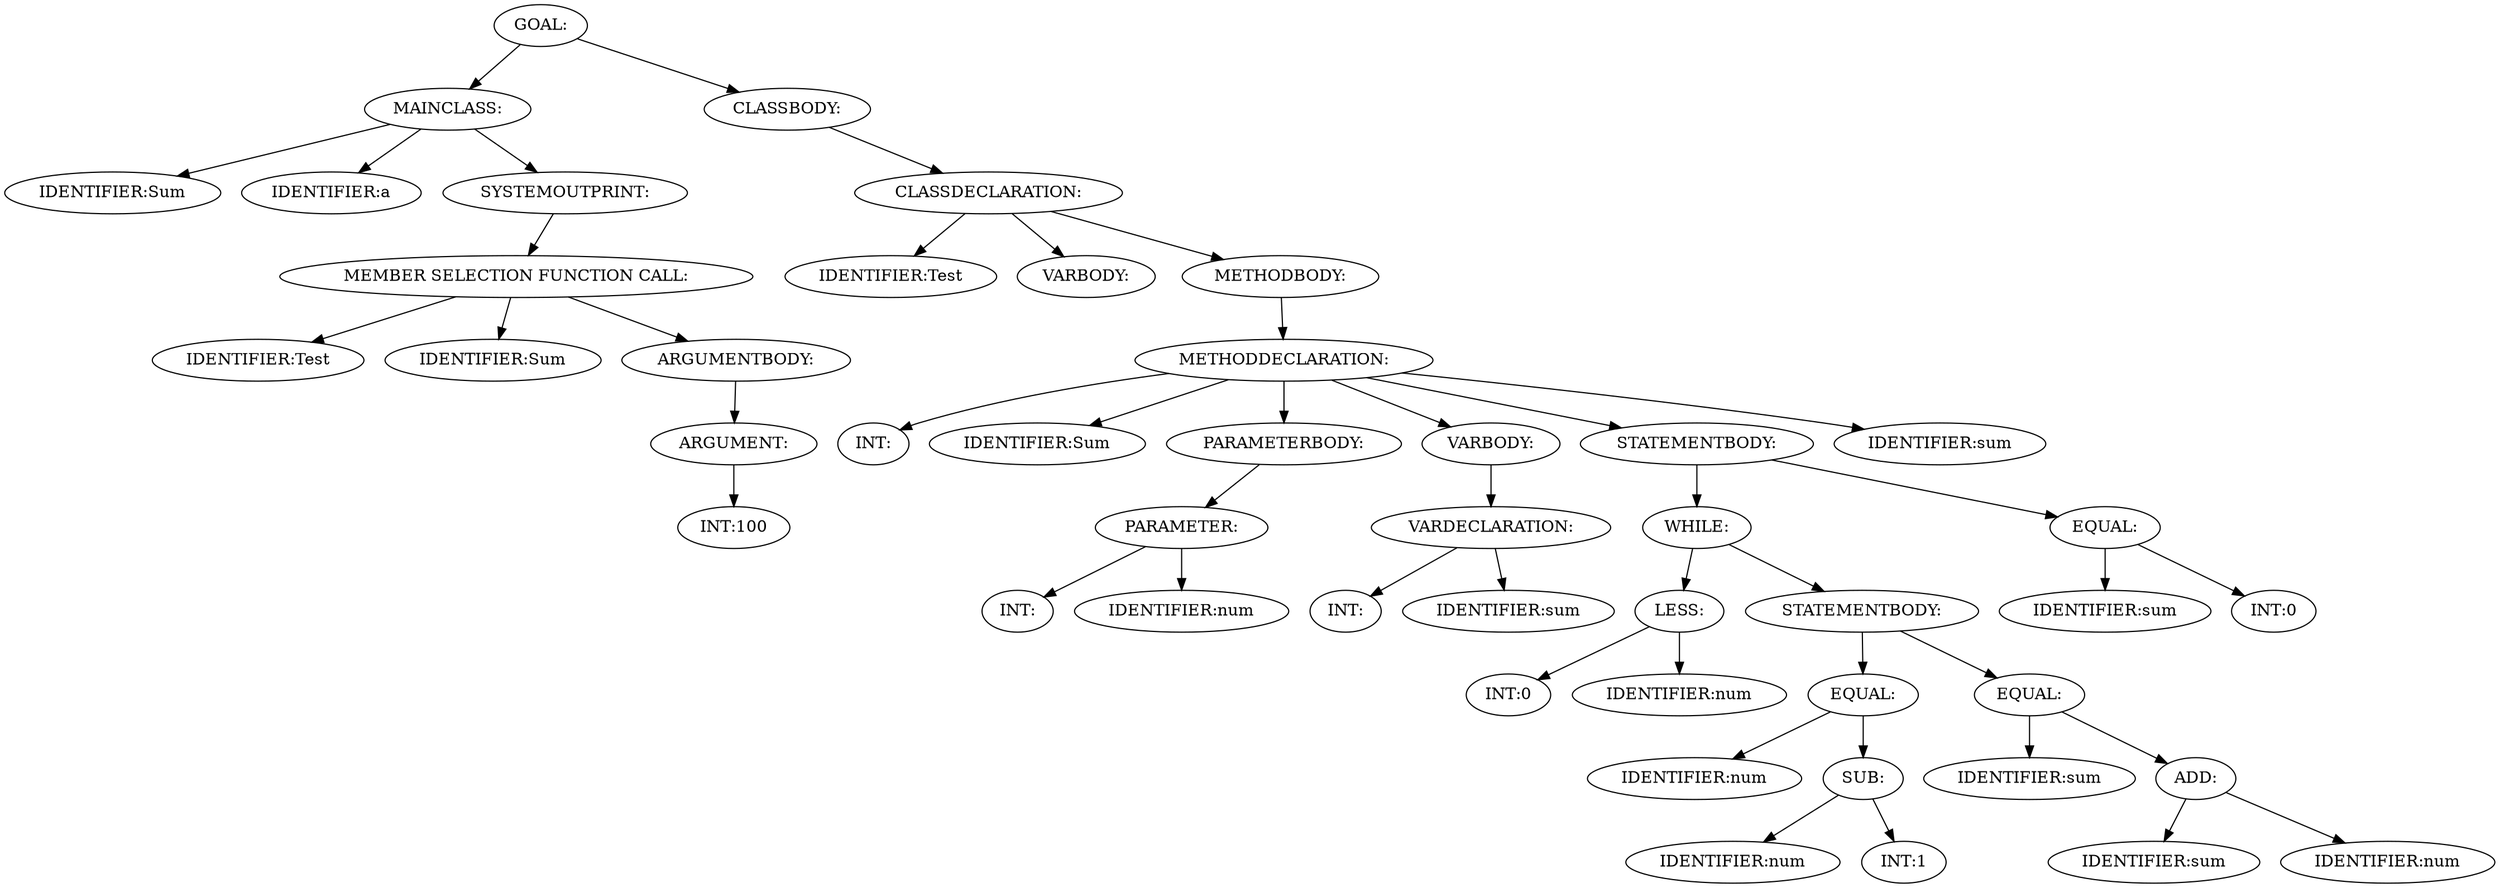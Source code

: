 digraph {
n0 [label="GOAL:"];
n1 [label="MAINCLASS:"];
n2 [label="IDENTIFIER:Sum"];
n1 -> n2
n3 [label="IDENTIFIER:a"];
n1 -> n3
n4 [label="SYSTEMOUTPRINT:"];
n5 [label="MEMBER SELECTION FUNCTION CALL:"];
n6 [label="IDENTIFIER:Test"];
n5 -> n6
n7 [label="IDENTIFIER:Sum"];
n5 -> n7
n8 [label="ARGUMENTBODY:"];
n9 [label="ARGUMENT:"];
n10 [label="INT:100"];
n9 -> n10
n8 -> n9
n5 -> n8
n4 -> n5
n1 -> n4
n0 -> n1
n11 [label="CLASSBODY:"];
n12 [label="CLASSDECLARATION:"];
n13 [label="IDENTIFIER:Test"];
n12 -> n13
n14 [label="VARBODY:"];
n12 -> n14
n15 [label="METHODBODY:"];
n16 [label="METHODDECLARATION:"];
n17 [label="INT:"];
n16 -> n17
n18 [label="IDENTIFIER:Sum"];
n16 -> n18
n19 [label="PARAMETERBODY:"];
n20 [label="PARAMETER:"];
n21 [label="INT:"];
n20 -> n21
n22 [label="IDENTIFIER:num"];
n20 -> n22
n19 -> n20
n16 -> n19
n23 [label="VARBODY:"];
n24 [label="VARDECLARATION:"];
n25 [label="INT:"];
n24 -> n25
n26 [label="IDENTIFIER:sum"];
n24 -> n26
n23 -> n24
n16 -> n23
n27 [label="STATEMENTBODY:"];
n28 [label="WHILE:"];
n29 [label="LESS:"];
n30 [label="INT:0"];
n29 -> n30
n31 [label="IDENTIFIER:num"];
n29 -> n31
n28 -> n29
n32 [label="STATEMENTBODY:"];
n33 [label="EQUAL:"];
n34 [label="IDENTIFIER:num"];
n33 -> n34
n35 [label="SUB:"];
n36 [label="IDENTIFIER:num"];
n35 -> n36
n37 [label="INT:1"];
n35 -> n37
n33 -> n35
n32 -> n33
n38 [label="EQUAL:"];
n39 [label="IDENTIFIER:sum"];
n38 -> n39
n40 [label="ADD:"];
n41 [label="IDENTIFIER:sum"];
n40 -> n41
n42 [label="IDENTIFIER:num"];
n40 -> n42
n38 -> n40
n32 -> n38
n28 -> n32
n27 -> n28
n43 [label="EQUAL:"];
n44 [label="IDENTIFIER:sum"];
n43 -> n44
n45 [label="INT:0"];
n43 -> n45
n27 -> n43
n16 -> n27
n46 [label="IDENTIFIER:sum"];
n16 -> n46
n15 -> n16
n12 -> n15
n11 -> n12
n0 -> n11
}
